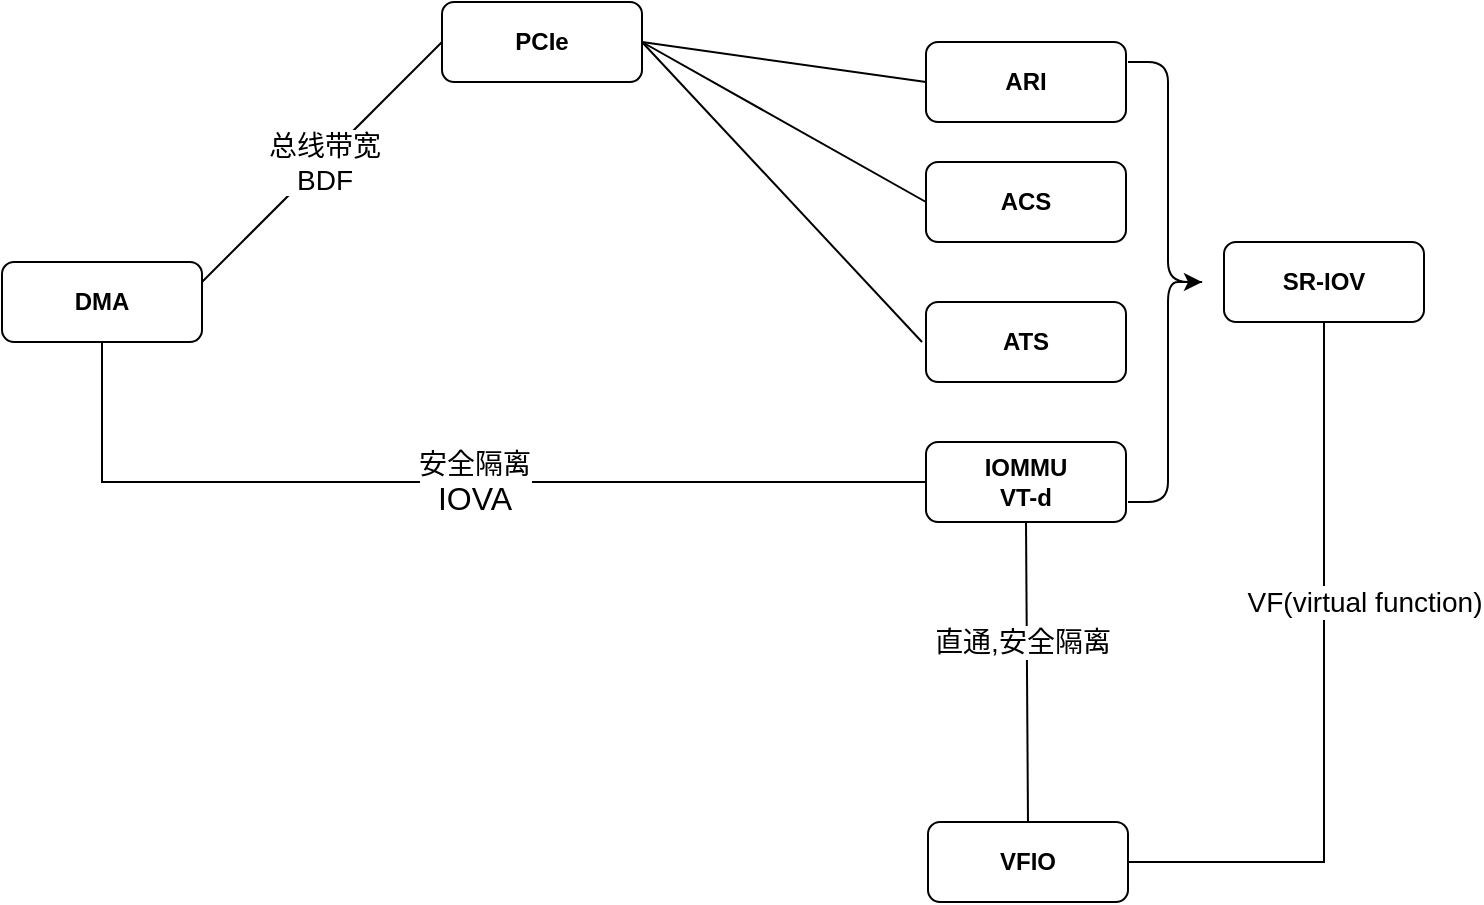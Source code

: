 <mxfile version="26.2.15">
  <diagram name="第 1 页" id="iC6CyAPzZbLOwijpjETG">
    <mxGraphModel dx="1234" dy="774" grid="1" gridSize="10" guides="1" tooltips="1" connect="1" arrows="1" fold="1" page="1" pageScale="1" pageWidth="827" pageHeight="1169" math="0" shadow="0">
      <root>
        <mxCell id="0" />
        <mxCell id="1" parent="0" />
        <mxCell id="7f5QQxMuSp9llhQfqBcf-1" value="DMA" style="rounded=1;whiteSpace=wrap;html=1;fontStyle=1" parent="1" vertex="1">
          <mxGeometry x="19" y="340" width="100" height="40" as="geometry" />
        </mxCell>
        <mxCell id="kze3nuzcmNMjR4mC93Fa-1" value="IOMMU&lt;div&gt;VT-d&lt;/div&gt;" style="rounded=1;whiteSpace=wrap;html=1;fontStyle=1" vertex="1" parent="1">
          <mxGeometry x="481" y="430" width="100" height="40" as="geometry" />
        </mxCell>
        <mxCell id="kze3nuzcmNMjR4mC93Fa-2" value="PCIe" style="rounded=1;whiteSpace=wrap;html=1;fontStyle=1" vertex="1" parent="1">
          <mxGeometry x="239" y="210" width="100" height="40" as="geometry" />
        </mxCell>
        <mxCell id="kze3nuzcmNMjR4mC93Fa-3" value="" style="endArrow=none;html=1;rounded=0;entryX=0;entryY=0.5;entryDx=0;entryDy=0;exitX=1;exitY=0.25;exitDx=0;exitDy=0;" edge="1" parent="1" source="7f5QQxMuSp9llhQfqBcf-1" target="kze3nuzcmNMjR4mC93Fa-2">
          <mxGeometry width="50" height="50" relative="1" as="geometry">
            <mxPoint x="86" y="300" as="sourcePoint" />
            <mxPoint x="136" y="250" as="targetPoint" />
          </mxGeometry>
        </mxCell>
        <mxCell id="kze3nuzcmNMjR4mC93Fa-4" value="&lt;font style=&quot;font-size: 14px;&quot;&gt;总线带宽&lt;/font&gt;&lt;div&gt;&lt;font style=&quot;font-size: 14px;&quot;&gt;BDF&lt;/font&gt;&lt;/div&gt;" style="edgeLabel;html=1;align=center;verticalAlign=middle;resizable=0;points=[];" vertex="1" connectable="0" parent="kze3nuzcmNMjR4mC93Fa-3">
          <mxGeometry x="0.256" y="4" relative="1" as="geometry">
            <mxPoint x="-12" y="18" as="offset" />
          </mxGeometry>
        </mxCell>
        <mxCell id="kze3nuzcmNMjR4mC93Fa-5" value="" style="endArrow=none;html=1;rounded=0;exitX=0.5;exitY=1;exitDx=0;exitDy=0;entryX=0;entryY=0.5;entryDx=0;entryDy=0;edgeStyle=orthogonalEdgeStyle;" edge="1" parent="1" source="7f5QQxMuSp9llhQfqBcf-1" target="kze3nuzcmNMjR4mC93Fa-1">
          <mxGeometry width="50" height="50" relative="1" as="geometry">
            <mxPoint x="31" y="280" as="sourcePoint" />
            <mxPoint x="481" y="430" as="targetPoint" />
          </mxGeometry>
        </mxCell>
        <mxCell id="kze3nuzcmNMjR4mC93Fa-6" value="&lt;font style=&quot;font-size: 14px;&quot;&gt;安全隔离&lt;/font&gt;&lt;div&gt;&lt;font size=&quot;3&quot;&gt;IOVA&lt;/font&gt;&lt;/div&gt;" style="edgeLabel;html=1;align=center;verticalAlign=middle;resizable=0;points=[];" vertex="1" connectable="0" parent="kze3nuzcmNMjR4mC93Fa-5">
          <mxGeometry x="0.061" relative="1" as="geometry">
            <mxPoint as="offset" />
          </mxGeometry>
        </mxCell>
        <mxCell id="kze3nuzcmNMjR4mC93Fa-8" value="ARI" style="rounded=1;whiteSpace=wrap;html=1;fontStyle=1" vertex="1" parent="1">
          <mxGeometry x="481" y="230" width="100" height="40" as="geometry" />
        </mxCell>
        <mxCell id="kze3nuzcmNMjR4mC93Fa-9" value="ATS" style="rounded=1;whiteSpace=wrap;html=1;fontStyle=1" vertex="1" parent="1">
          <mxGeometry x="481" y="360" width="100" height="40" as="geometry" />
        </mxCell>
        <mxCell id="kze3nuzcmNMjR4mC93Fa-10" value="ACS" style="rounded=1;whiteSpace=wrap;html=1;fontStyle=1" vertex="1" parent="1">
          <mxGeometry x="481" y="290" width="100" height="40" as="geometry" />
        </mxCell>
        <mxCell id="kze3nuzcmNMjR4mC93Fa-12" value="" style="endArrow=none;html=1;rounded=0;entryX=0;entryY=0.5;entryDx=0;entryDy=0;" edge="1" parent="1" target="kze3nuzcmNMjR4mC93Fa-8">
          <mxGeometry width="50" height="50" relative="1" as="geometry">
            <mxPoint x="339" y="230" as="sourcePoint" />
            <mxPoint x="449" y="250" as="targetPoint" />
          </mxGeometry>
        </mxCell>
        <mxCell id="kze3nuzcmNMjR4mC93Fa-13" value="" style="endArrow=none;html=1;rounded=0;entryX=0;entryY=0.5;entryDx=0;entryDy=0;exitX=1;exitY=0.5;exitDx=0;exitDy=0;" edge="1" parent="1" source="kze3nuzcmNMjR4mC93Fa-2" target="kze3nuzcmNMjR4mC93Fa-10">
          <mxGeometry width="50" height="50" relative="1" as="geometry">
            <mxPoint x="399" y="299.5" as="sourcePoint" />
            <mxPoint x="471" y="300" as="targetPoint" />
          </mxGeometry>
        </mxCell>
        <mxCell id="kze3nuzcmNMjR4mC93Fa-15" value="" style="endArrow=none;html=1;rounded=0;" edge="1" parent="1">
          <mxGeometry width="50" height="50" relative="1" as="geometry">
            <mxPoint x="339" y="230" as="sourcePoint" />
            <mxPoint x="479" y="380" as="targetPoint" />
          </mxGeometry>
        </mxCell>
        <mxCell id="kze3nuzcmNMjR4mC93Fa-17" value="SR-IOV" style="rounded=1;whiteSpace=wrap;html=1;fontStyle=1" vertex="1" parent="1">
          <mxGeometry x="630" y="330" width="100" height="40" as="geometry" />
        </mxCell>
        <mxCell id="kze3nuzcmNMjR4mC93Fa-23" style="edgeStyle=orthogonalEdgeStyle;rounded=0;orthogonalLoop=1;jettySize=auto;html=1;exitX=0.1;exitY=0.5;exitDx=0;exitDy=0;exitPerimeter=0;" edge="1" parent="1" source="kze3nuzcmNMjR4mC93Fa-18">
          <mxGeometry relative="1" as="geometry">
            <mxPoint x="619" y="350" as="targetPoint" />
            <Array as="points">
              <mxPoint x="619" y="350" />
              <mxPoint x="619" y="350" />
            </Array>
          </mxGeometry>
        </mxCell>
        <mxCell id="kze3nuzcmNMjR4mC93Fa-18" value="" style="shape=curlyBracket;whiteSpace=wrap;html=1;rounded=1;flipH=1;labelPosition=right;verticalLabelPosition=middle;align=left;verticalAlign=middle;" vertex="1" parent="1">
          <mxGeometry x="582" y="240" width="40" height="220" as="geometry" />
        </mxCell>
        <mxCell id="kze3nuzcmNMjR4mC93Fa-19" value="VFIO" style="rounded=1;whiteSpace=wrap;html=1;fontStyle=1" vertex="1" parent="1">
          <mxGeometry x="482" y="620" width="100" height="40" as="geometry" />
        </mxCell>
        <mxCell id="kze3nuzcmNMjR4mC93Fa-20" value="" style="endArrow=none;html=1;rounded=0;entryX=0.5;entryY=1;entryDx=0;entryDy=0;edgeStyle=orthogonalEdgeStyle;exitX=1;exitY=0.5;exitDx=0;exitDy=0;" edge="1" parent="1" source="kze3nuzcmNMjR4mC93Fa-19" target="kze3nuzcmNMjR4mC93Fa-17">
          <mxGeometry width="50" height="50" relative="1" as="geometry">
            <mxPoint x="650" y="590" as="sourcePoint" />
            <mxPoint x="659" y="520" as="targetPoint" />
            <Array as="points">
              <mxPoint x="680" y="640" />
            </Array>
          </mxGeometry>
        </mxCell>
        <mxCell id="kze3nuzcmNMjR4mC93Fa-26" value="&lt;font style=&quot;font-size: 14px;&quot;&gt;VF(virtual function)&lt;/font&gt;" style="edgeLabel;html=1;align=center;verticalAlign=middle;resizable=0;points=[];" vertex="1" connectable="0" parent="kze3nuzcmNMjR4mC93Fa-20">
          <mxGeometry x="-0.008" y="-3" relative="1" as="geometry">
            <mxPoint x="17" y="-46" as="offset" />
          </mxGeometry>
        </mxCell>
        <mxCell id="kze3nuzcmNMjR4mC93Fa-21" value="" style="endArrow=none;html=1;rounded=0;entryX=0.5;entryY=1;entryDx=0;entryDy=0;exitX=0.5;exitY=0;exitDx=0;exitDy=0;" edge="1" parent="1" source="kze3nuzcmNMjR4mC93Fa-19" target="kze3nuzcmNMjR4mC93Fa-1">
          <mxGeometry width="50" height="50" relative="1" as="geometry">
            <mxPoint x="540" y="600" as="sourcePoint" />
            <mxPoint x="499" y="540" as="targetPoint" />
          </mxGeometry>
        </mxCell>
        <mxCell id="kze3nuzcmNMjR4mC93Fa-24" value="直通,安全隔离" style="edgeLabel;html=1;align=center;verticalAlign=middle;resizable=0;points=[];fontSize=14;" vertex="1" connectable="0" parent="kze3nuzcmNMjR4mC93Fa-21">
          <mxGeometry x="0.197" y="3" relative="1" as="geometry">
            <mxPoint as="offset" />
          </mxGeometry>
        </mxCell>
      </root>
    </mxGraphModel>
  </diagram>
</mxfile>
